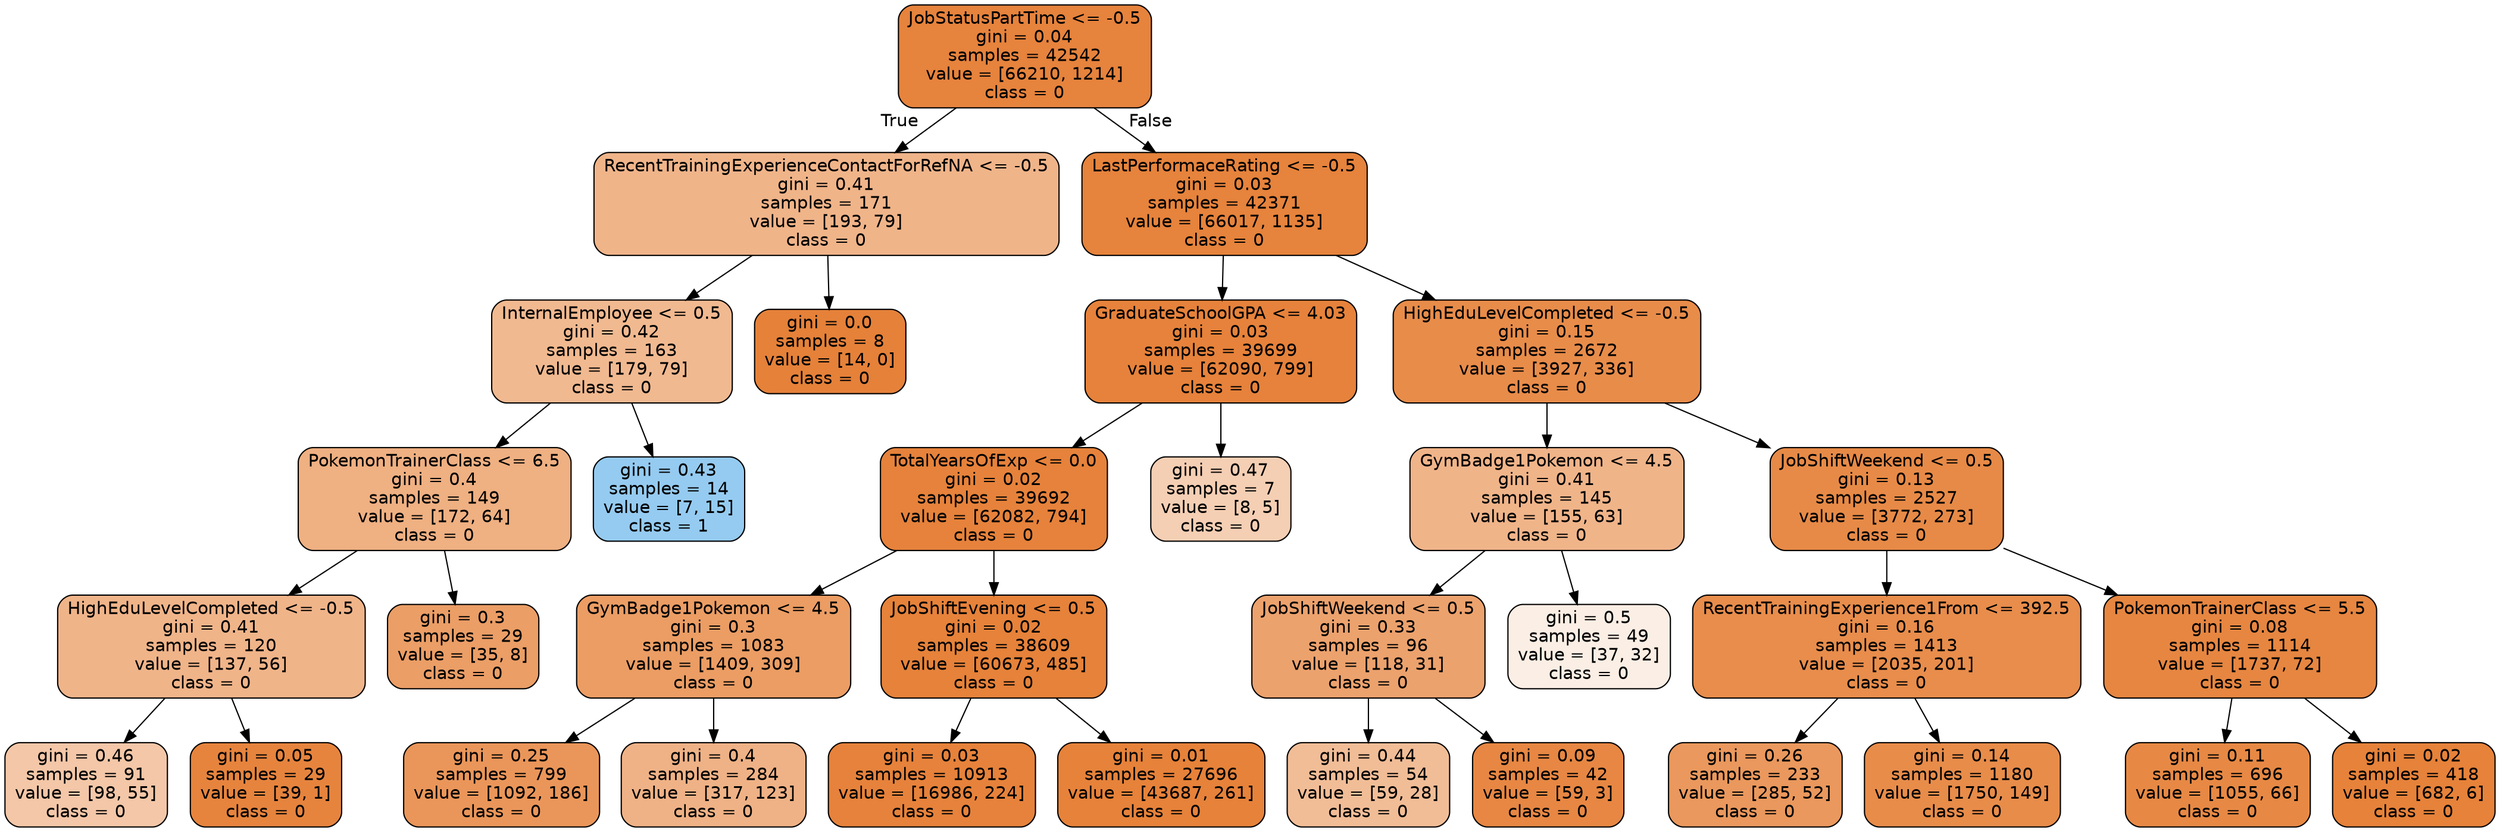 digraph Tree {
node [shape=box, style="filled, rounded", color="black", fontname=helvetica] ;
edge [fontname=helvetica] ;
0 [label="JobStatusPartTime <= -0.5\ngini = 0.04\nsamples = 42542\nvalue = [66210, 1214]\nclass = 0", fillcolor="#e58139fa"] ;
1 [label="RecentTrainingExperienceContactForRefNA <= -0.5\ngini = 0.41\nsamples = 171\nvalue = [193, 79]\nclass = 0", fillcolor="#e5813997"] ;
0 -> 1 [labeldistance=2.5, labelangle=45, headlabel="True"] ;
2 [label="InternalEmployee <= 0.5\ngini = 0.42\nsamples = 163\nvalue = [179, 79]\nclass = 0", fillcolor="#e581398e"] ;
1 -> 2 ;
3 [label="PokemonTrainerClass <= 6.5\ngini = 0.4\nsamples = 149\nvalue = [172, 64]\nclass = 0", fillcolor="#e58139a0"] ;
2 -> 3 ;
4 [label="HighEduLevelCompleted <= -0.5\ngini = 0.41\nsamples = 120\nvalue = [137, 56]\nclass = 0", fillcolor="#e5813997"] ;
3 -> 4 ;
5 [label="gini = 0.46\nsamples = 91\nvalue = [98, 55]\nclass = 0", fillcolor="#e5813970"] ;
4 -> 5 ;
6 [label="gini = 0.05\nsamples = 29\nvalue = [39, 1]\nclass = 0", fillcolor="#e58139f8"] ;
4 -> 6 ;
7 [label="gini = 0.3\nsamples = 29\nvalue = [35, 8]\nclass = 0", fillcolor="#e58139c5"] ;
3 -> 7 ;
8 [label="gini = 0.43\nsamples = 14\nvalue = [7, 15]\nclass = 1", fillcolor="#399de588"] ;
2 -> 8 ;
9 [label="gini = 0.0\nsamples = 8\nvalue = [14, 0]\nclass = 0", fillcolor="#e58139ff"] ;
1 -> 9 ;
10 [label="LastPerformaceRating <= -0.5\ngini = 0.03\nsamples = 42371\nvalue = [66017, 1135]\nclass = 0", fillcolor="#e58139fb"] ;
0 -> 10 [labeldistance=2.5, labelangle=-45, headlabel="False"] ;
11 [label="GraduateSchoolGPA <= 4.03\ngini = 0.03\nsamples = 39699\nvalue = [62090, 799]\nclass = 0", fillcolor="#e58139fc"] ;
10 -> 11 ;
12 [label="TotalYearsOfExp <= 0.0\ngini = 0.02\nsamples = 39692\nvalue = [62082, 794]\nclass = 0", fillcolor="#e58139fc"] ;
11 -> 12 ;
13 [label="GymBadge1Pokemon <= 4.5\ngini = 0.3\nsamples = 1083\nvalue = [1409, 309]\nclass = 0", fillcolor="#e58139c7"] ;
12 -> 13 ;
14 [label="gini = 0.25\nsamples = 799\nvalue = [1092, 186]\nclass = 0", fillcolor="#e58139d4"] ;
13 -> 14 ;
15 [label="gini = 0.4\nsamples = 284\nvalue = [317, 123]\nclass = 0", fillcolor="#e581399c"] ;
13 -> 15 ;
16 [label="JobShiftEvening <= 0.5\ngini = 0.02\nsamples = 38609\nvalue = [60673, 485]\nclass = 0", fillcolor="#e58139fd"] ;
12 -> 16 ;
17 [label="gini = 0.03\nsamples = 10913\nvalue = [16986, 224]\nclass = 0", fillcolor="#e58139fc"] ;
16 -> 17 ;
18 [label="gini = 0.01\nsamples = 27696\nvalue = [43687, 261]\nclass = 0", fillcolor="#e58139fd"] ;
16 -> 18 ;
19 [label="gini = 0.47\nsamples = 7\nvalue = [8, 5]\nclass = 0", fillcolor="#e5813960"] ;
11 -> 19 ;
20 [label="HighEduLevelCompleted <= -0.5\ngini = 0.15\nsamples = 2672\nvalue = [3927, 336]\nclass = 0", fillcolor="#e58139e9"] ;
10 -> 20 ;
21 [label="GymBadge1Pokemon <= 4.5\ngini = 0.41\nsamples = 145\nvalue = [155, 63]\nclass = 0", fillcolor="#e5813997"] ;
20 -> 21 ;
22 [label="JobShiftWeekend <= 0.5\ngini = 0.33\nsamples = 96\nvalue = [118, 31]\nclass = 0", fillcolor="#e58139bc"] ;
21 -> 22 ;
23 [label="gini = 0.44\nsamples = 54\nvalue = [59, 28]\nclass = 0", fillcolor="#e5813986"] ;
22 -> 23 ;
24 [label="gini = 0.09\nsamples = 42\nvalue = [59, 3]\nclass = 0", fillcolor="#e58139f2"] ;
22 -> 24 ;
25 [label="gini = 0.5\nsamples = 49\nvalue = [37, 32]\nclass = 0", fillcolor="#e5813922"] ;
21 -> 25 ;
26 [label="JobShiftWeekend <= 0.5\ngini = 0.13\nsamples = 2527\nvalue = [3772, 273]\nclass = 0", fillcolor="#e58139ed"] ;
20 -> 26 ;
27 [label="RecentTrainingExperience1From <= 392.5\ngini = 0.16\nsamples = 1413\nvalue = [2035, 201]\nclass = 0", fillcolor="#e58139e6"] ;
26 -> 27 ;
28 [label="gini = 0.26\nsamples = 233\nvalue = [285, 52]\nclass = 0", fillcolor="#e58139d0"] ;
27 -> 28 ;
29 [label="gini = 0.14\nsamples = 1180\nvalue = [1750, 149]\nclass = 0", fillcolor="#e58139e9"] ;
27 -> 29 ;
30 [label="PokemonTrainerClass <= 5.5\ngini = 0.08\nsamples = 1114\nvalue = [1737, 72]\nclass = 0", fillcolor="#e58139f4"] ;
26 -> 30 ;
31 [label="gini = 0.11\nsamples = 696\nvalue = [1055, 66]\nclass = 0", fillcolor="#e58139ef"] ;
30 -> 31 ;
32 [label="gini = 0.02\nsamples = 418\nvalue = [682, 6]\nclass = 0", fillcolor="#e58139fd"] ;
30 -> 32 ;
}